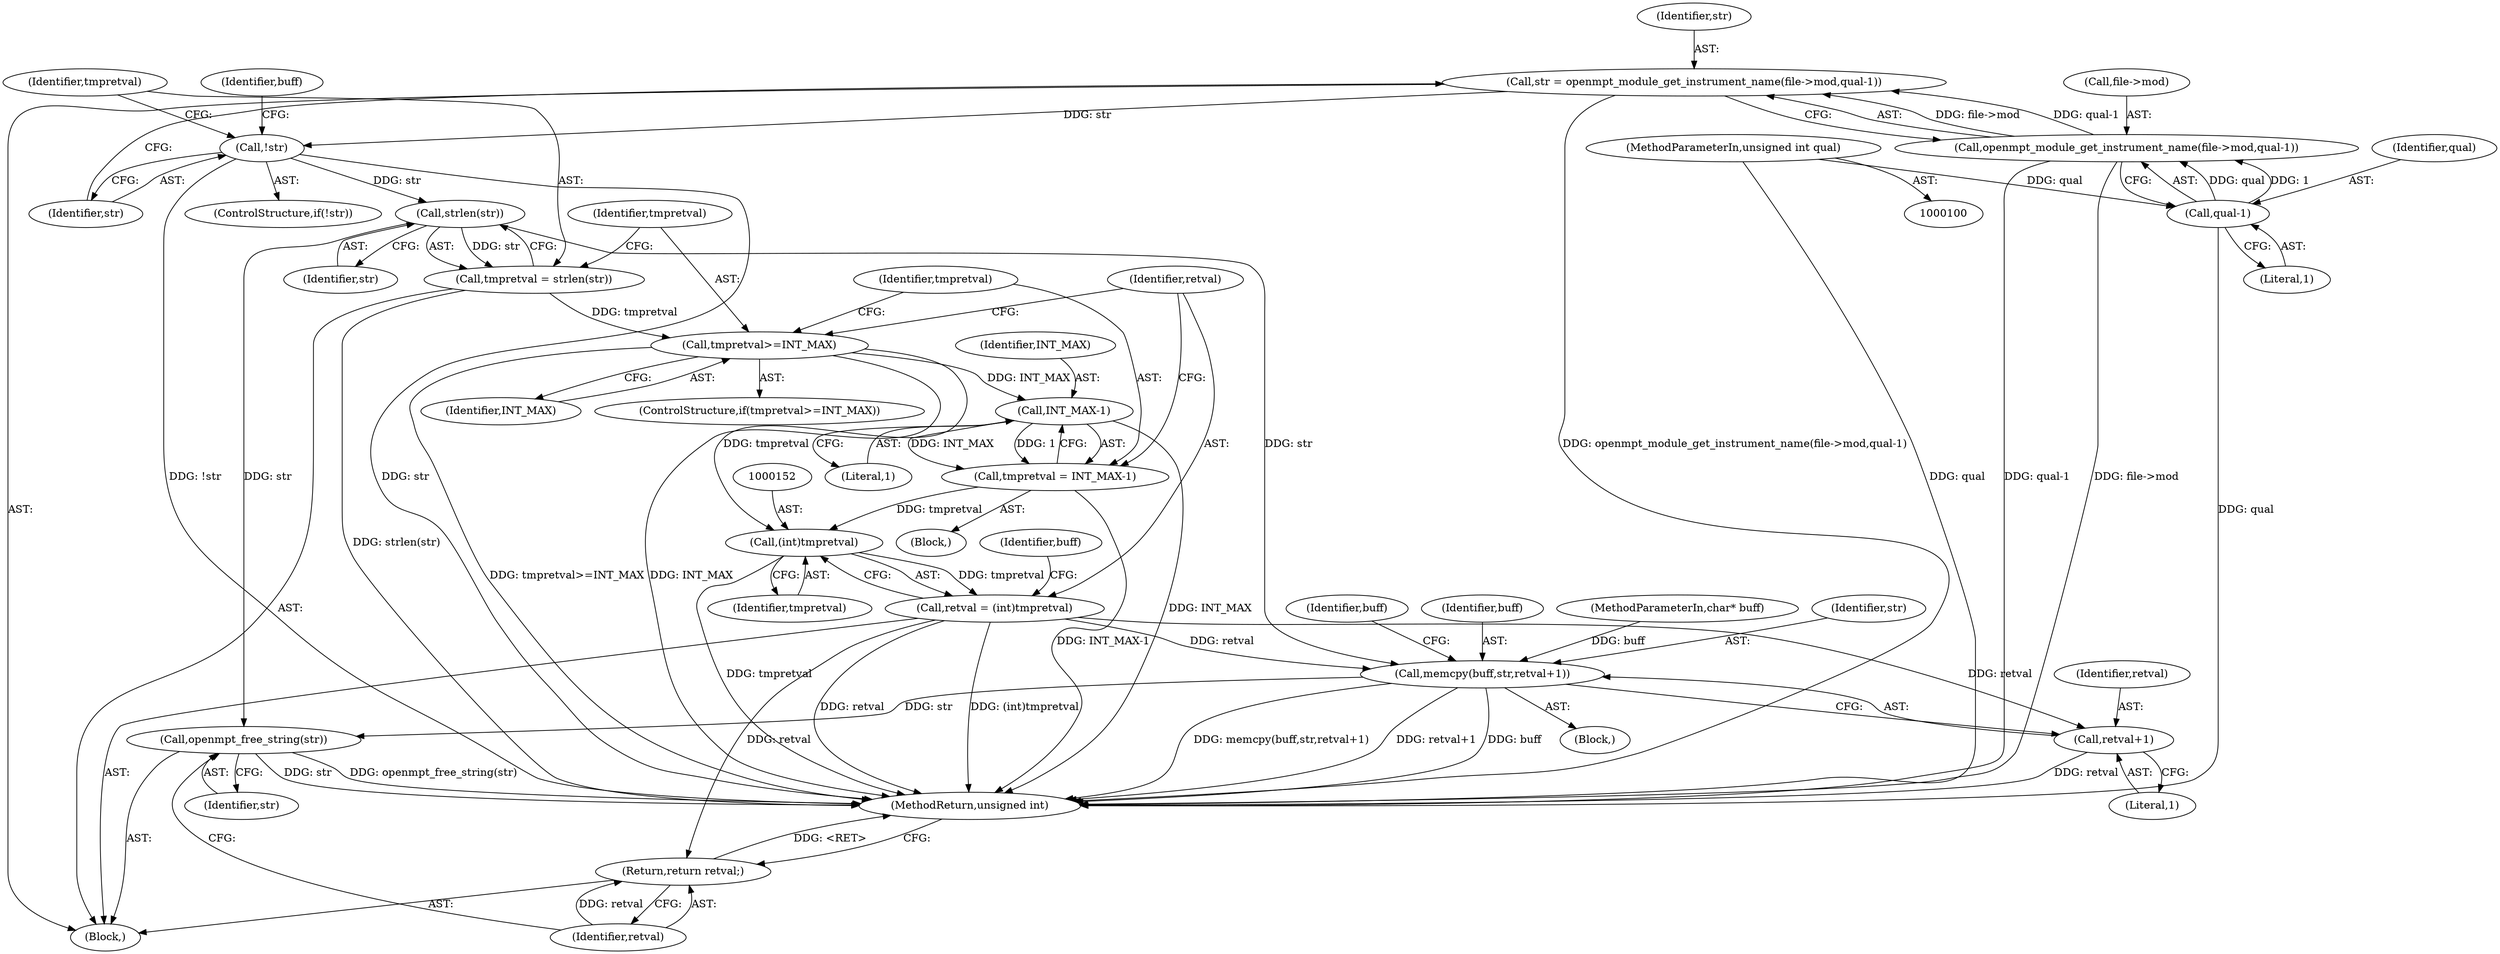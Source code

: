 digraph "1_openmpt_927688ddab43c2b203569de79407a899e734fabe@API" {
"1000137" [label="(Call,strlen(str))"];
"1000123" [label="(Call,!str)"];
"1000113" [label="(Call,str = openmpt_module_get_instrument_name(file->mod,qual-1))"];
"1000115" [label="(Call,openmpt_module_get_instrument_name(file->mod,qual-1))"];
"1000119" [label="(Call,qual-1)"];
"1000102" [label="(MethodParameterIn,unsigned int qual)"];
"1000135" [label="(Call,tmpretval = strlen(str))"];
"1000140" [label="(Call,tmpretval>=INT_MAX)"];
"1000146" [label="(Call,INT_MAX-1)"];
"1000144" [label="(Call,tmpretval = INT_MAX-1)"];
"1000151" [label="(Call,(int)tmpretval)"];
"1000149" [label="(Call,retval = (int)tmpretval)"];
"1000157" [label="(Call,memcpy(buff,str,retval+1))"];
"1000168" [label="(Call,openmpt_free_string(str))"];
"1000160" [label="(Call,retval+1)"];
"1000170" [label="(Return,return retval;)"];
"1000116" [label="(Call,file->mod)"];
"1000142" [label="(Identifier,INT_MAX)"];
"1000138" [label="(Identifier,str)"];
"1000102" [label="(MethodParameterIn,unsigned int qual)"];
"1000145" [label="(Identifier,tmpretval)"];
"1000170" [label="(Return,return retval;)"];
"1000151" [label="(Call,(int)tmpretval)"];
"1000114" [label="(Identifier,str)"];
"1000157" [label="(Call,memcpy(buff,str,retval+1))"];
"1000136" [label="(Identifier,tmpretval)"];
"1000120" [label="(Identifier,qual)"];
"1000115" [label="(Call,openmpt_module_get_instrument_name(file->mod,qual-1))"];
"1000144" [label="(Call,tmpretval = INT_MAX-1)"];
"1000127" [label="(Identifier,buff)"];
"1000119" [label="(Call,qual-1)"];
"1000124" [label="(Identifier,str)"];
"1000113" [label="(Call,str = openmpt_module_get_instrument_name(file->mod,qual-1))"];
"1000141" [label="(Identifier,tmpretval)"];
"1000140" [label="(Call,tmpretval>=INT_MAX)"];
"1000135" [label="(Call,tmpretval = strlen(str))"];
"1000123" [label="(Call,!str)"];
"1000147" [label="(Identifier,INT_MAX)"];
"1000137" [label="(Call,strlen(str))"];
"1000168" [label="(Call,openmpt_free_string(str))"];
"1000156" [label="(Block,)"];
"1000150" [label="(Identifier,retval)"];
"1000159" [label="(Identifier,str)"];
"1000165" [label="(Identifier,buff)"];
"1000149" [label="(Call,retval = (int)tmpretval)"];
"1000172" [label="(MethodReturn,unsigned int)"];
"1000161" [label="(Identifier,retval)"];
"1000158" [label="(Identifier,buff)"];
"1000148" [label="(Literal,1)"];
"1000139" [label="(ControlStructure,if(tmpretval>=INT_MAX))"];
"1000122" [label="(ControlStructure,if(!str))"];
"1000155" [label="(Identifier,buff)"];
"1000143" [label="(Block,)"];
"1000160" [label="(Call,retval+1)"];
"1000103" [label="(MethodParameterIn,char* buff)"];
"1000169" [label="(Identifier,str)"];
"1000171" [label="(Identifier,retval)"];
"1000146" [label="(Call,INT_MAX-1)"];
"1000104" [label="(Block,)"];
"1000162" [label="(Literal,1)"];
"1000153" [label="(Identifier,tmpretval)"];
"1000121" [label="(Literal,1)"];
"1000137" -> "1000135"  [label="AST: "];
"1000137" -> "1000138"  [label="CFG: "];
"1000138" -> "1000137"  [label="AST: "];
"1000135" -> "1000137"  [label="CFG: "];
"1000137" -> "1000135"  [label="DDG: str"];
"1000123" -> "1000137"  [label="DDG: str"];
"1000137" -> "1000157"  [label="DDG: str"];
"1000137" -> "1000168"  [label="DDG: str"];
"1000123" -> "1000122"  [label="AST: "];
"1000123" -> "1000124"  [label="CFG: "];
"1000124" -> "1000123"  [label="AST: "];
"1000127" -> "1000123"  [label="CFG: "];
"1000136" -> "1000123"  [label="CFG: "];
"1000123" -> "1000172"  [label="DDG: !str"];
"1000123" -> "1000172"  [label="DDG: str"];
"1000113" -> "1000123"  [label="DDG: str"];
"1000113" -> "1000104"  [label="AST: "];
"1000113" -> "1000115"  [label="CFG: "];
"1000114" -> "1000113"  [label="AST: "];
"1000115" -> "1000113"  [label="AST: "];
"1000124" -> "1000113"  [label="CFG: "];
"1000113" -> "1000172"  [label="DDG: openmpt_module_get_instrument_name(file->mod,qual-1)"];
"1000115" -> "1000113"  [label="DDG: file->mod"];
"1000115" -> "1000113"  [label="DDG: qual-1"];
"1000115" -> "1000119"  [label="CFG: "];
"1000116" -> "1000115"  [label="AST: "];
"1000119" -> "1000115"  [label="AST: "];
"1000115" -> "1000172"  [label="DDG: qual-1"];
"1000115" -> "1000172"  [label="DDG: file->mod"];
"1000119" -> "1000115"  [label="DDG: qual"];
"1000119" -> "1000115"  [label="DDG: 1"];
"1000119" -> "1000121"  [label="CFG: "];
"1000120" -> "1000119"  [label="AST: "];
"1000121" -> "1000119"  [label="AST: "];
"1000119" -> "1000172"  [label="DDG: qual"];
"1000102" -> "1000119"  [label="DDG: qual"];
"1000102" -> "1000100"  [label="AST: "];
"1000102" -> "1000172"  [label="DDG: qual"];
"1000135" -> "1000104"  [label="AST: "];
"1000136" -> "1000135"  [label="AST: "];
"1000141" -> "1000135"  [label="CFG: "];
"1000135" -> "1000172"  [label="DDG: strlen(str)"];
"1000135" -> "1000140"  [label="DDG: tmpretval"];
"1000140" -> "1000139"  [label="AST: "];
"1000140" -> "1000142"  [label="CFG: "];
"1000141" -> "1000140"  [label="AST: "];
"1000142" -> "1000140"  [label="AST: "];
"1000145" -> "1000140"  [label="CFG: "];
"1000150" -> "1000140"  [label="CFG: "];
"1000140" -> "1000172"  [label="DDG: INT_MAX"];
"1000140" -> "1000172"  [label="DDG: tmpretval>=INT_MAX"];
"1000140" -> "1000146"  [label="DDG: INT_MAX"];
"1000140" -> "1000151"  [label="DDG: tmpretval"];
"1000146" -> "1000144"  [label="AST: "];
"1000146" -> "1000148"  [label="CFG: "];
"1000147" -> "1000146"  [label="AST: "];
"1000148" -> "1000146"  [label="AST: "];
"1000144" -> "1000146"  [label="CFG: "];
"1000146" -> "1000172"  [label="DDG: INT_MAX"];
"1000146" -> "1000144"  [label="DDG: INT_MAX"];
"1000146" -> "1000144"  [label="DDG: 1"];
"1000144" -> "1000143"  [label="AST: "];
"1000145" -> "1000144"  [label="AST: "];
"1000150" -> "1000144"  [label="CFG: "];
"1000144" -> "1000172"  [label="DDG: INT_MAX-1"];
"1000144" -> "1000151"  [label="DDG: tmpretval"];
"1000151" -> "1000149"  [label="AST: "];
"1000151" -> "1000153"  [label="CFG: "];
"1000152" -> "1000151"  [label="AST: "];
"1000153" -> "1000151"  [label="AST: "];
"1000149" -> "1000151"  [label="CFG: "];
"1000151" -> "1000172"  [label="DDG: tmpretval"];
"1000151" -> "1000149"  [label="DDG: tmpretval"];
"1000149" -> "1000104"  [label="AST: "];
"1000150" -> "1000149"  [label="AST: "];
"1000155" -> "1000149"  [label="CFG: "];
"1000149" -> "1000172"  [label="DDG: (int)tmpretval"];
"1000149" -> "1000172"  [label="DDG: retval"];
"1000149" -> "1000157"  [label="DDG: retval"];
"1000149" -> "1000160"  [label="DDG: retval"];
"1000149" -> "1000170"  [label="DDG: retval"];
"1000157" -> "1000156"  [label="AST: "];
"1000157" -> "1000160"  [label="CFG: "];
"1000158" -> "1000157"  [label="AST: "];
"1000159" -> "1000157"  [label="AST: "];
"1000160" -> "1000157"  [label="AST: "];
"1000165" -> "1000157"  [label="CFG: "];
"1000157" -> "1000172"  [label="DDG: memcpy(buff,str,retval+1)"];
"1000157" -> "1000172"  [label="DDG: retval+1"];
"1000157" -> "1000172"  [label="DDG: buff"];
"1000103" -> "1000157"  [label="DDG: buff"];
"1000157" -> "1000168"  [label="DDG: str"];
"1000168" -> "1000104"  [label="AST: "];
"1000168" -> "1000169"  [label="CFG: "];
"1000169" -> "1000168"  [label="AST: "];
"1000171" -> "1000168"  [label="CFG: "];
"1000168" -> "1000172"  [label="DDG: str"];
"1000168" -> "1000172"  [label="DDG: openmpt_free_string(str)"];
"1000160" -> "1000162"  [label="CFG: "];
"1000161" -> "1000160"  [label="AST: "];
"1000162" -> "1000160"  [label="AST: "];
"1000160" -> "1000172"  [label="DDG: retval"];
"1000170" -> "1000104"  [label="AST: "];
"1000170" -> "1000171"  [label="CFG: "];
"1000171" -> "1000170"  [label="AST: "];
"1000172" -> "1000170"  [label="CFG: "];
"1000170" -> "1000172"  [label="DDG: <RET>"];
"1000171" -> "1000170"  [label="DDG: retval"];
}
